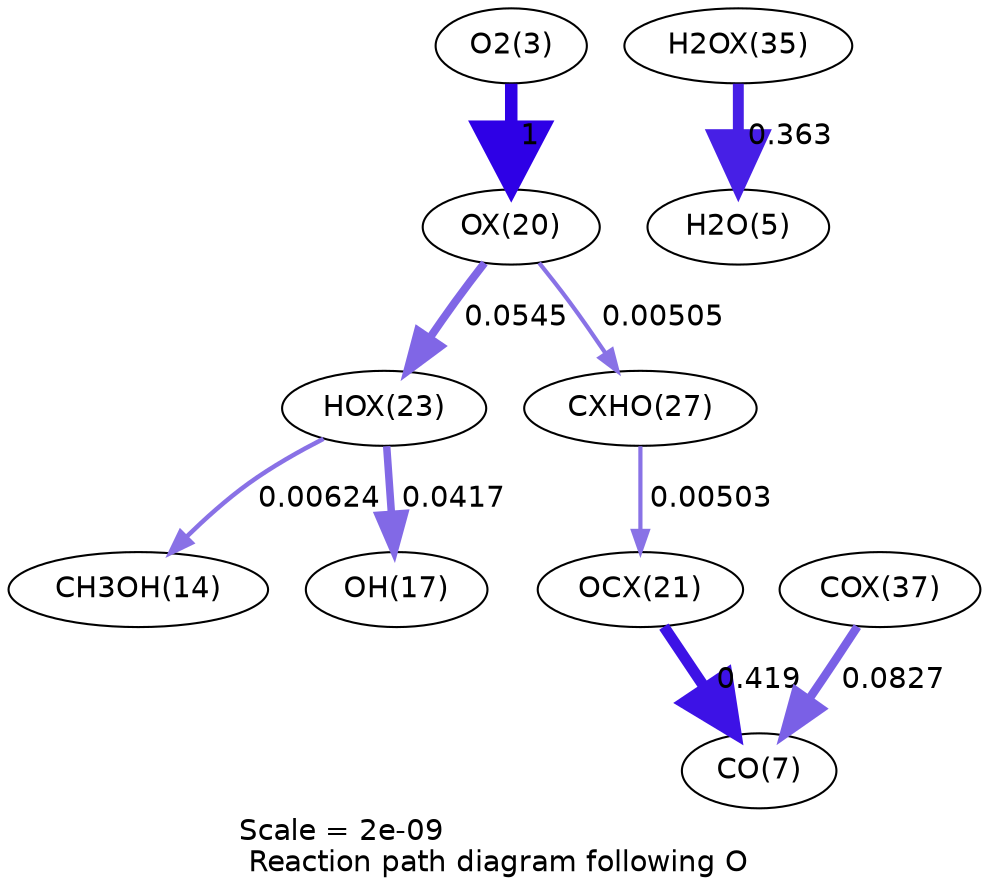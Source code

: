 digraph reaction_paths {
center=1;
s5 -> s44[fontname="Helvetica", penwidth=6, arrowsize=3, color="0.7, 1.5, 0.9"
, label=" 1"];
s44 -> s47[fontname="Helvetica", penwidth=3.8, arrowsize=1.9, color="0.7, 0.555, 0.9"
, label=" 0.0545"];
s44 -> s50[fontname="Helvetica", penwidth=2.01, arrowsize=1, color="0.7, 0.505, 0.9"
, label=" 0.00505"];
s47 -> s16[fontname="Helvetica", penwidth=2.17, arrowsize=1.08, color="0.7, 0.506, 0.9"
, label=" 0.00624"];
s47 -> s19[fontname="Helvetica", penwidth=3.6, arrowsize=1.8, color="0.7, 0.542, 0.9"
, label=" 0.0417"];
s53 -> s7[fontname="Helvetica", penwidth=5.24, arrowsize=2.62, color="0.7, 0.863, 0.9"
, label=" 0.363"];
s50 -> s45[fontname="Helvetica", penwidth=2.01, arrowsize=1, color="0.7, 0.505, 0.9"
, label=" 0.00503"];
s45 -> s9[fontname="Helvetica", penwidth=5.34, arrowsize=2.67, color="0.7, 0.919, 0.9"
, label=" 0.419"];
s55 -> s9[fontname="Helvetica", penwidth=4.12, arrowsize=2.06, color="0.7, 0.583, 0.9"
, label=" 0.0827"];
s5 [ fontname="Helvetica", label="O2(3)"];
s7 [ fontname="Helvetica", label="H2O(5)"];
s9 [ fontname="Helvetica", label="CO(7)"];
s16 [ fontname="Helvetica", label="CH3OH(14)"];
s19 [ fontname="Helvetica", label="OH(17)"];
s44 [ fontname="Helvetica", label="OX(20)"];
s45 [ fontname="Helvetica", label="OCX(21)"];
s47 [ fontname="Helvetica", label="HOX(23)"];
s50 [ fontname="Helvetica", label="CXHO(27)"];
s53 [ fontname="Helvetica", label="H2OX(35)"];
s55 [ fontname="Helvetica", label="COX(37)"];
 label = "Scale = 2e-09\l Reaction path diagram following O";
 fontname = "Helvetica";
}
